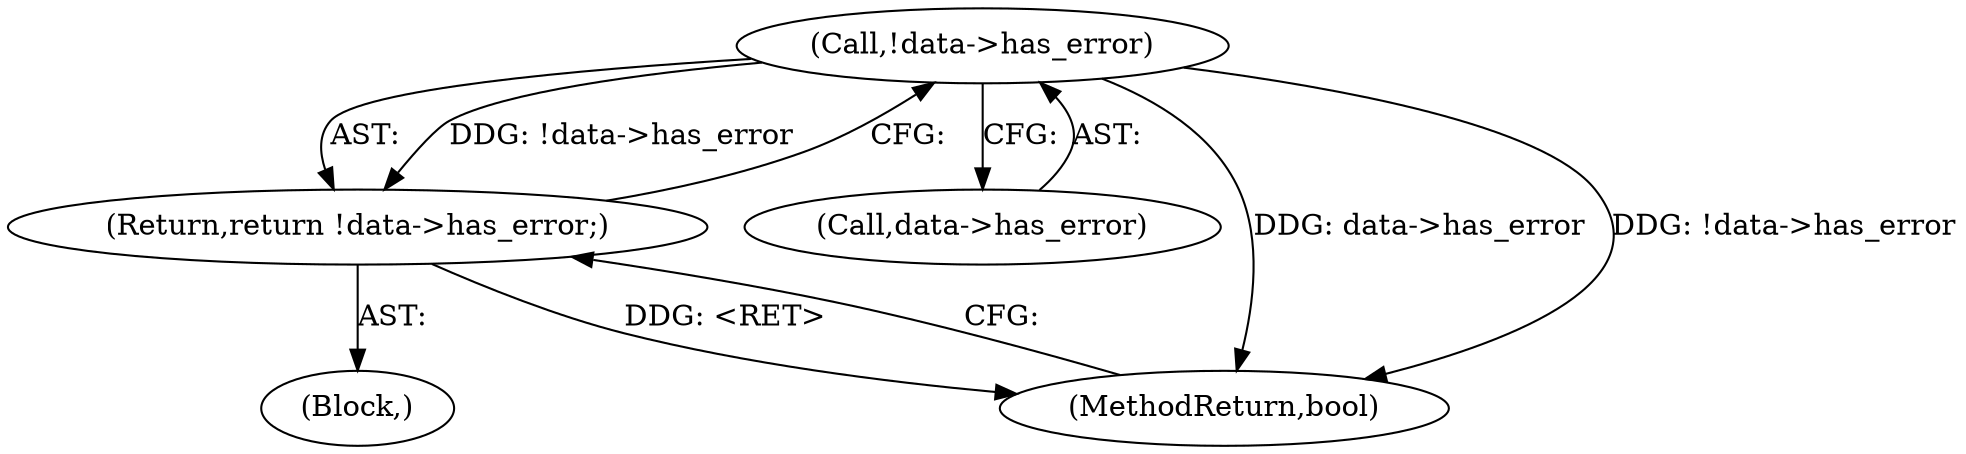 digraph "1_samba_9d989c9dd7a5b92d0c5d65287935471b83b6e884_1@pointer" {
"1000116" [label="(Call,!data->has_error)"];
"1000115" [label="(Return,return !data->has_error;)"];
"1000117" [label="(Call,data->has_error)"];
"1000115" [label="(Return,return !data->has_error;)"];
"1000120" [label="(MethodReturn,bool)"];
"1000116" [label="(Call,!data->has_error)"];
"1000103" [label="(Block,)"];
"1000116" -> "1000115"  [label="AST: "];
"1000116" -> "1000117"  [label="CFG: "];
"1000117" -> "1000116"  [label="AST: "];
"1000115" -> "1000116"  [label="CFG: "];
"1000116" -> "1000120"  [label="DDG: data->has_error"];
"1000116" -> "1000120"  [label="DDG: !data->has_error"];
"1000116" -> "1000115"  [label="DDG: !data->has_error"];
"1000115" -> "1000103"  [label="AST: "];
"1000120" -> "1000115"  [label="CFG: "];
"1000115" -> "1000120"  [label="DDG: <RET>"];
}
